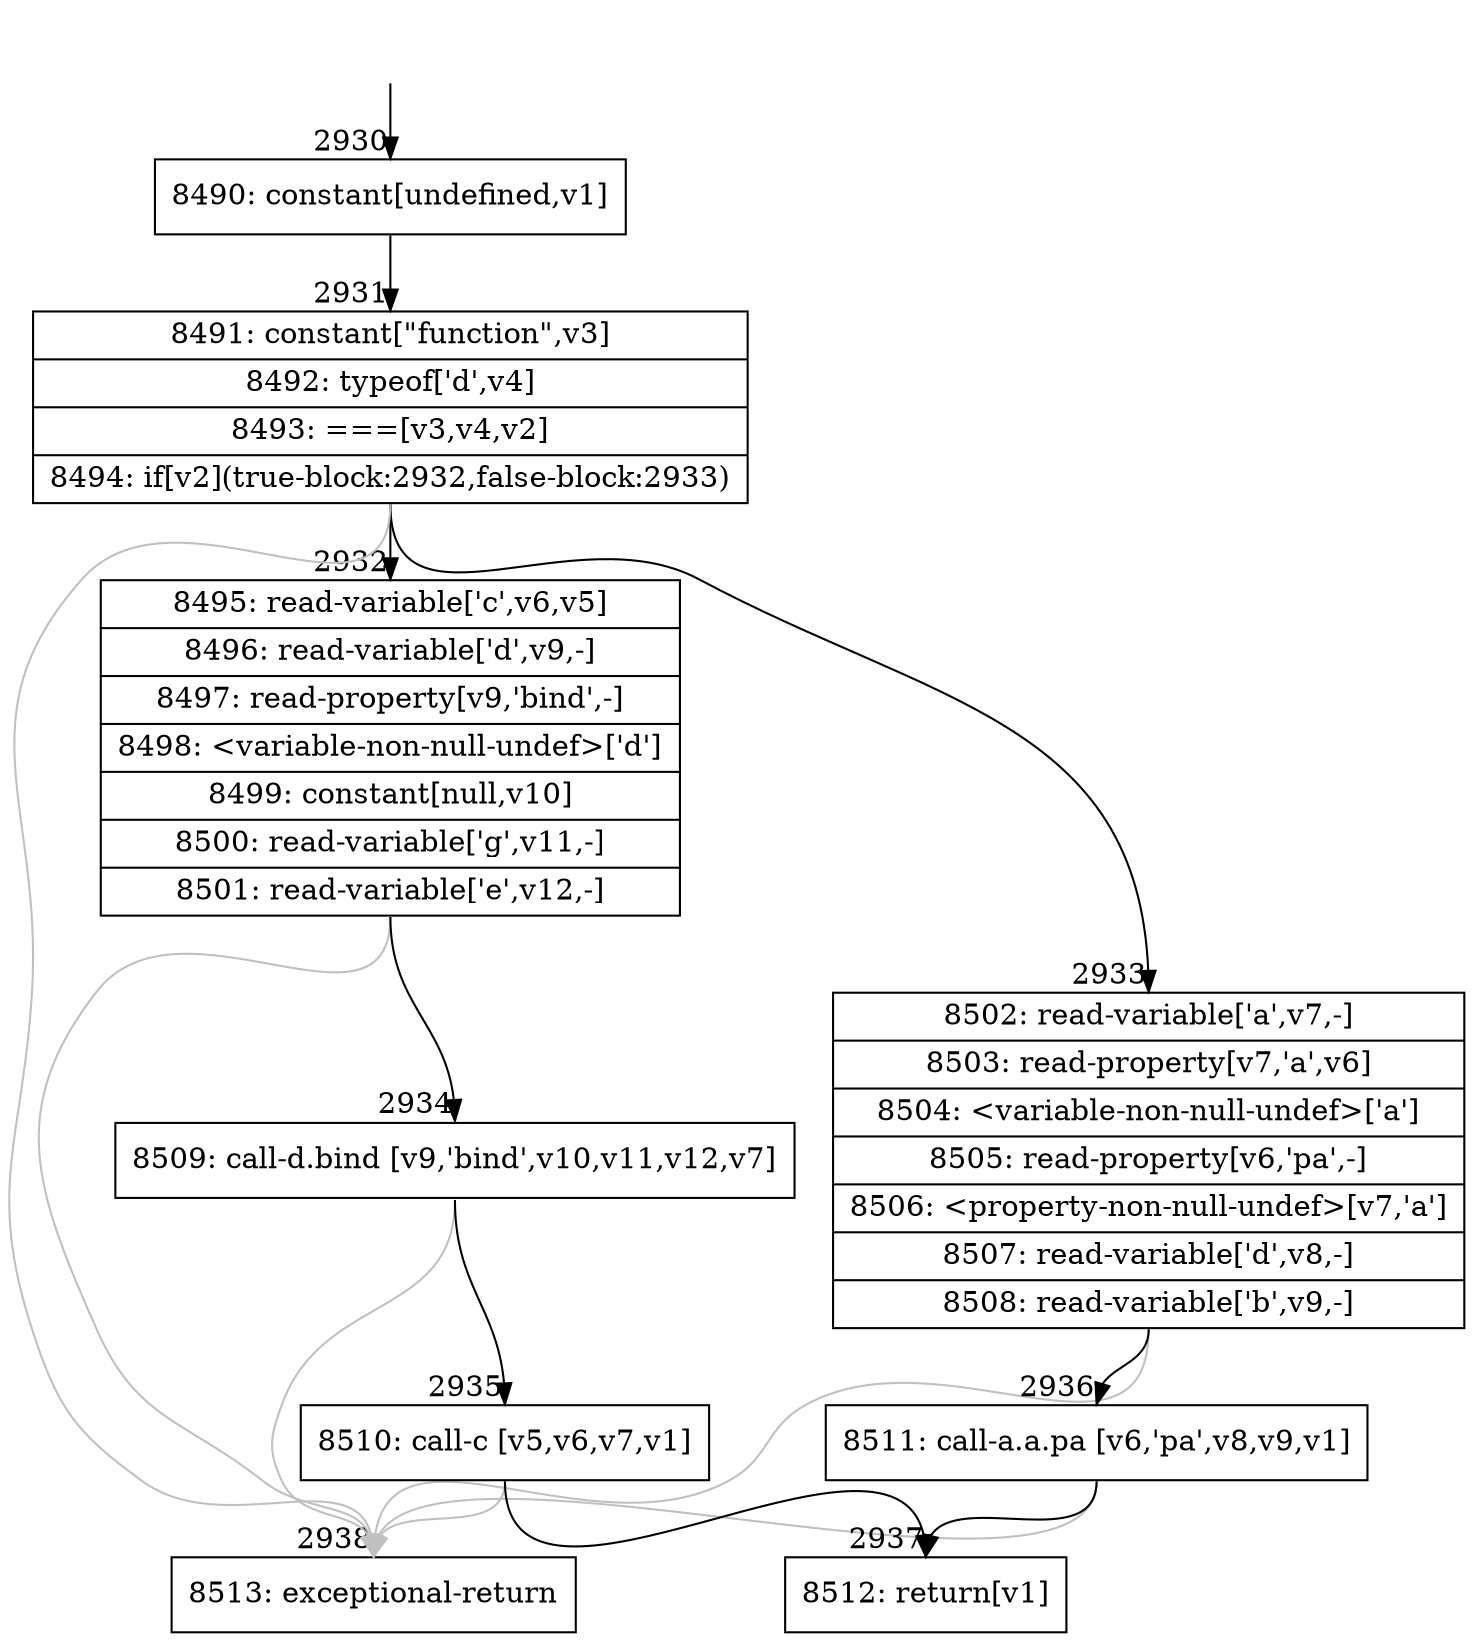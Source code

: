 digraph {
rankdir="TD"
BB_entry239[shape=none,label=""];
BB_entry239 -> BB2930 [tailport=s, headport=n, headlabel="    2930"]
BB2930 [shape=record label="{8490: constant[undefined,v1]}" ] 
BB2930 -> BB2931 [tailport=s, headport=n, headlabel="      2931"]
BB2931 [shape=record label="{8491: constant[\"function\",v3]|8492: typeof['d',v4]|8493: ===[v3,v4,v2]|8494: if[v2](true-block:2932,false-block:2933)}" ] 
BB2931 -> BB2932 [tailport=s, headport=n, headlabel="      2932"]
BB2931 -> BB2933 [tailport=s, headport=n, headlabel="      2933"]
BB2931 -> BB2938 [tailport=s, headport=n, color=gray, headlabel="      2938"]
BB2932 [shape=record label="{8495: read-variable['c',v6,v5]|8496: read-variable['d',v9,-]|8497: read-property[v9,'bind',-]|8498: \<variable-non-null-undef\>['d']|8499: constant[null,v10]|8500: read-variable['g',v11,-]|8501: read-variable['e',v12,-]}" ] 
BB2932 -> BB2934 [tailport=s, headport=n, headlabel="      2934"]
BB2932 -> BB2938 [tailport=s, headport=n, color=gray]
BB2933 [shape=record label="{8502: read-variable['a',v7,-]|8503: read-property[v7,'a',v6]|8504: \<variable-non-null-undef\>['a']|8505: read-property[v6,'pa',-]|8506: \<property-non-null-undef\>[v7,'a']|8507: read-variable['d',v8,-]|8508: read-variable['b',v9,-]}" ] 
BB2933 -> BB2936 [tailport=s, headport=n, headlabel="      2936"]
BB2933 -> BB2938 [tailport=s, headport=n, color=gray]
BB2934 [shape=record label="{8509: call-d.bind [v9,'bind',v10,v11,v12,v7]}" ] 
BB2934 -> BB2935 [tailport=s, headport=n, headlabel="      2935"]
BB2934 -> BB2938 [tailport=s, headport=n, color=gray]
BB2935 [shape=record label="{8510: call-c [v5,v6,v7,v1]}" ] 
BB2935 -> BB2937 [tailport=s, headport=n, headlabel="      2937"]
BB2935 -> BB2938 [tailport=s, headport=n, color=gray]
BB2936 [shape=record label="{8511: call-a.a.pa [v6,'pa',v8,v9,v1]}" ] 
BB2936 -> BB2937 [tailport=s, headport=n]
BB2936 -> BB2938 [tailport=s, headport=n, color=gray]
BB2937 [shape=record label="{8512: return[v1]}" ] 
BB2938 [shape=record label="{8513: exceptional-return}" ] 
}
